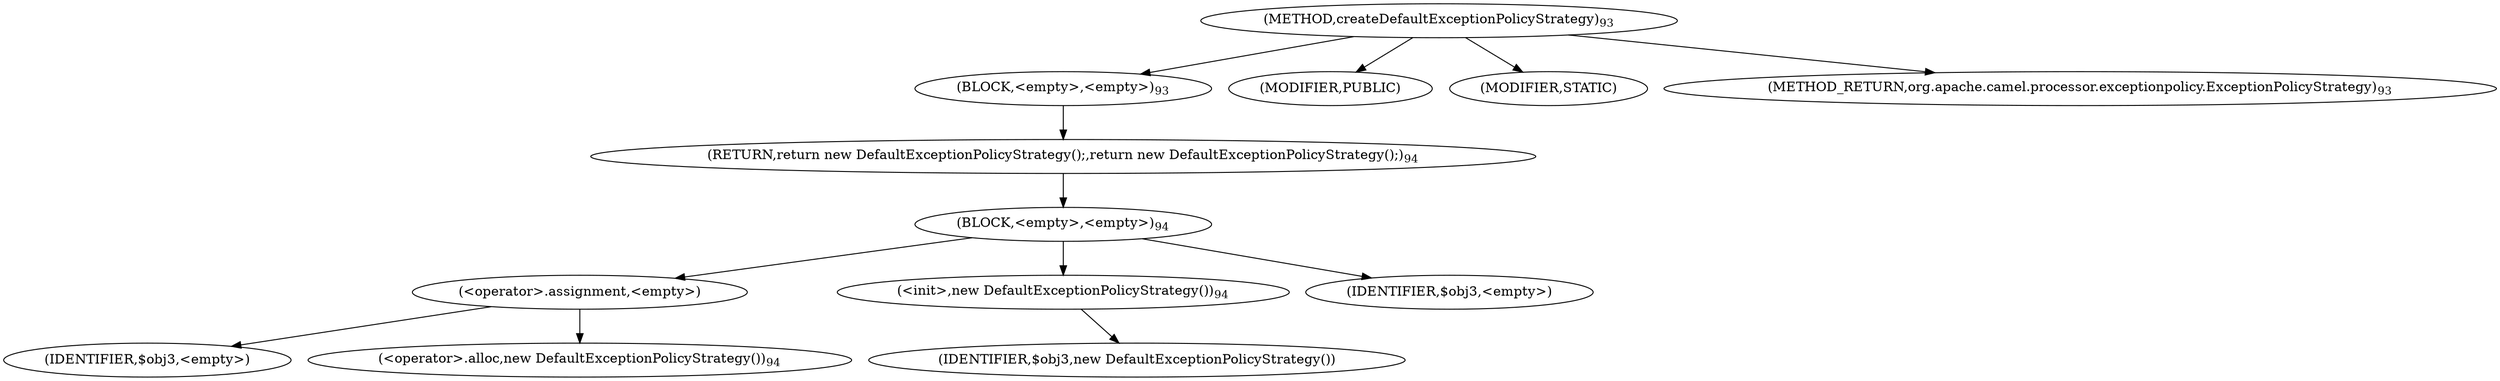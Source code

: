 digraph "createDefaultExceptionPolicyStrategy" {  
"146" [label = <(METHOD,createDefaultExceptionPolicyStrategy)<SUB>93</SUB>> ]
"147" [label = <(BLOCK,&lt;empty&gt;,&lt;empty&gt;)<SUB>93</SUB>> ]
"148" [label = <(RETURN,return new DefaultExceptionPolicyStrategy();,return new DefaultExceptionPolicyStrategy();)<SUB>94</SUB>> ]
"149" [label = <(BLOCK,&lt;empty&gt;,&lt;empty&gt;)<SUB>94</SUB>> ]
"150" [label = <(&lt;operator&gt;.assignment,&lt;empty&gt;)> ]
"151" [label = <(IDENTIFIER,$obj3,&lt;empty&gt;)> ]
"152" [label = <(&lt;operator&gt;.alloc,new DefaultExceptionPolicyStrategy())<SUB>94</SUB>> ]
"153" [label = <(&lt;init&gt;,new DefaultExceptionPolicyStrategy())<SUB>94</SUB>> ]
"154" [label = <(IDENTIFIER,$obj3,new DefaultExceptionPolicyStrategy())> ]
"155" [label = <(IDENTIFIER,$obj3,&lt;empty&gt;)> ]
"156" [label = <(MODIFIER,PUBLIC)> ]
"157" [label = <(MODIFIER,STATIC)> ]
"158" [label = <(METHOD_RETURN,org.apache.camel.processor.exceptionpolicy.ExceptionPolicyStrategy)<SUB>93</SUB>> ]
  "146" -> "147" 
  "146" -> "156" 
  "146" -> "157" 
  "146" -> "158" 
  "147" -> "148" 
  "148" -> "149" 
  "149" -> "150" 
  "149" -> "153" 
  "149" -> "155" 
  "150" -> "151" 
  "150" -> "152" 
  "153" -> "154" 
}
